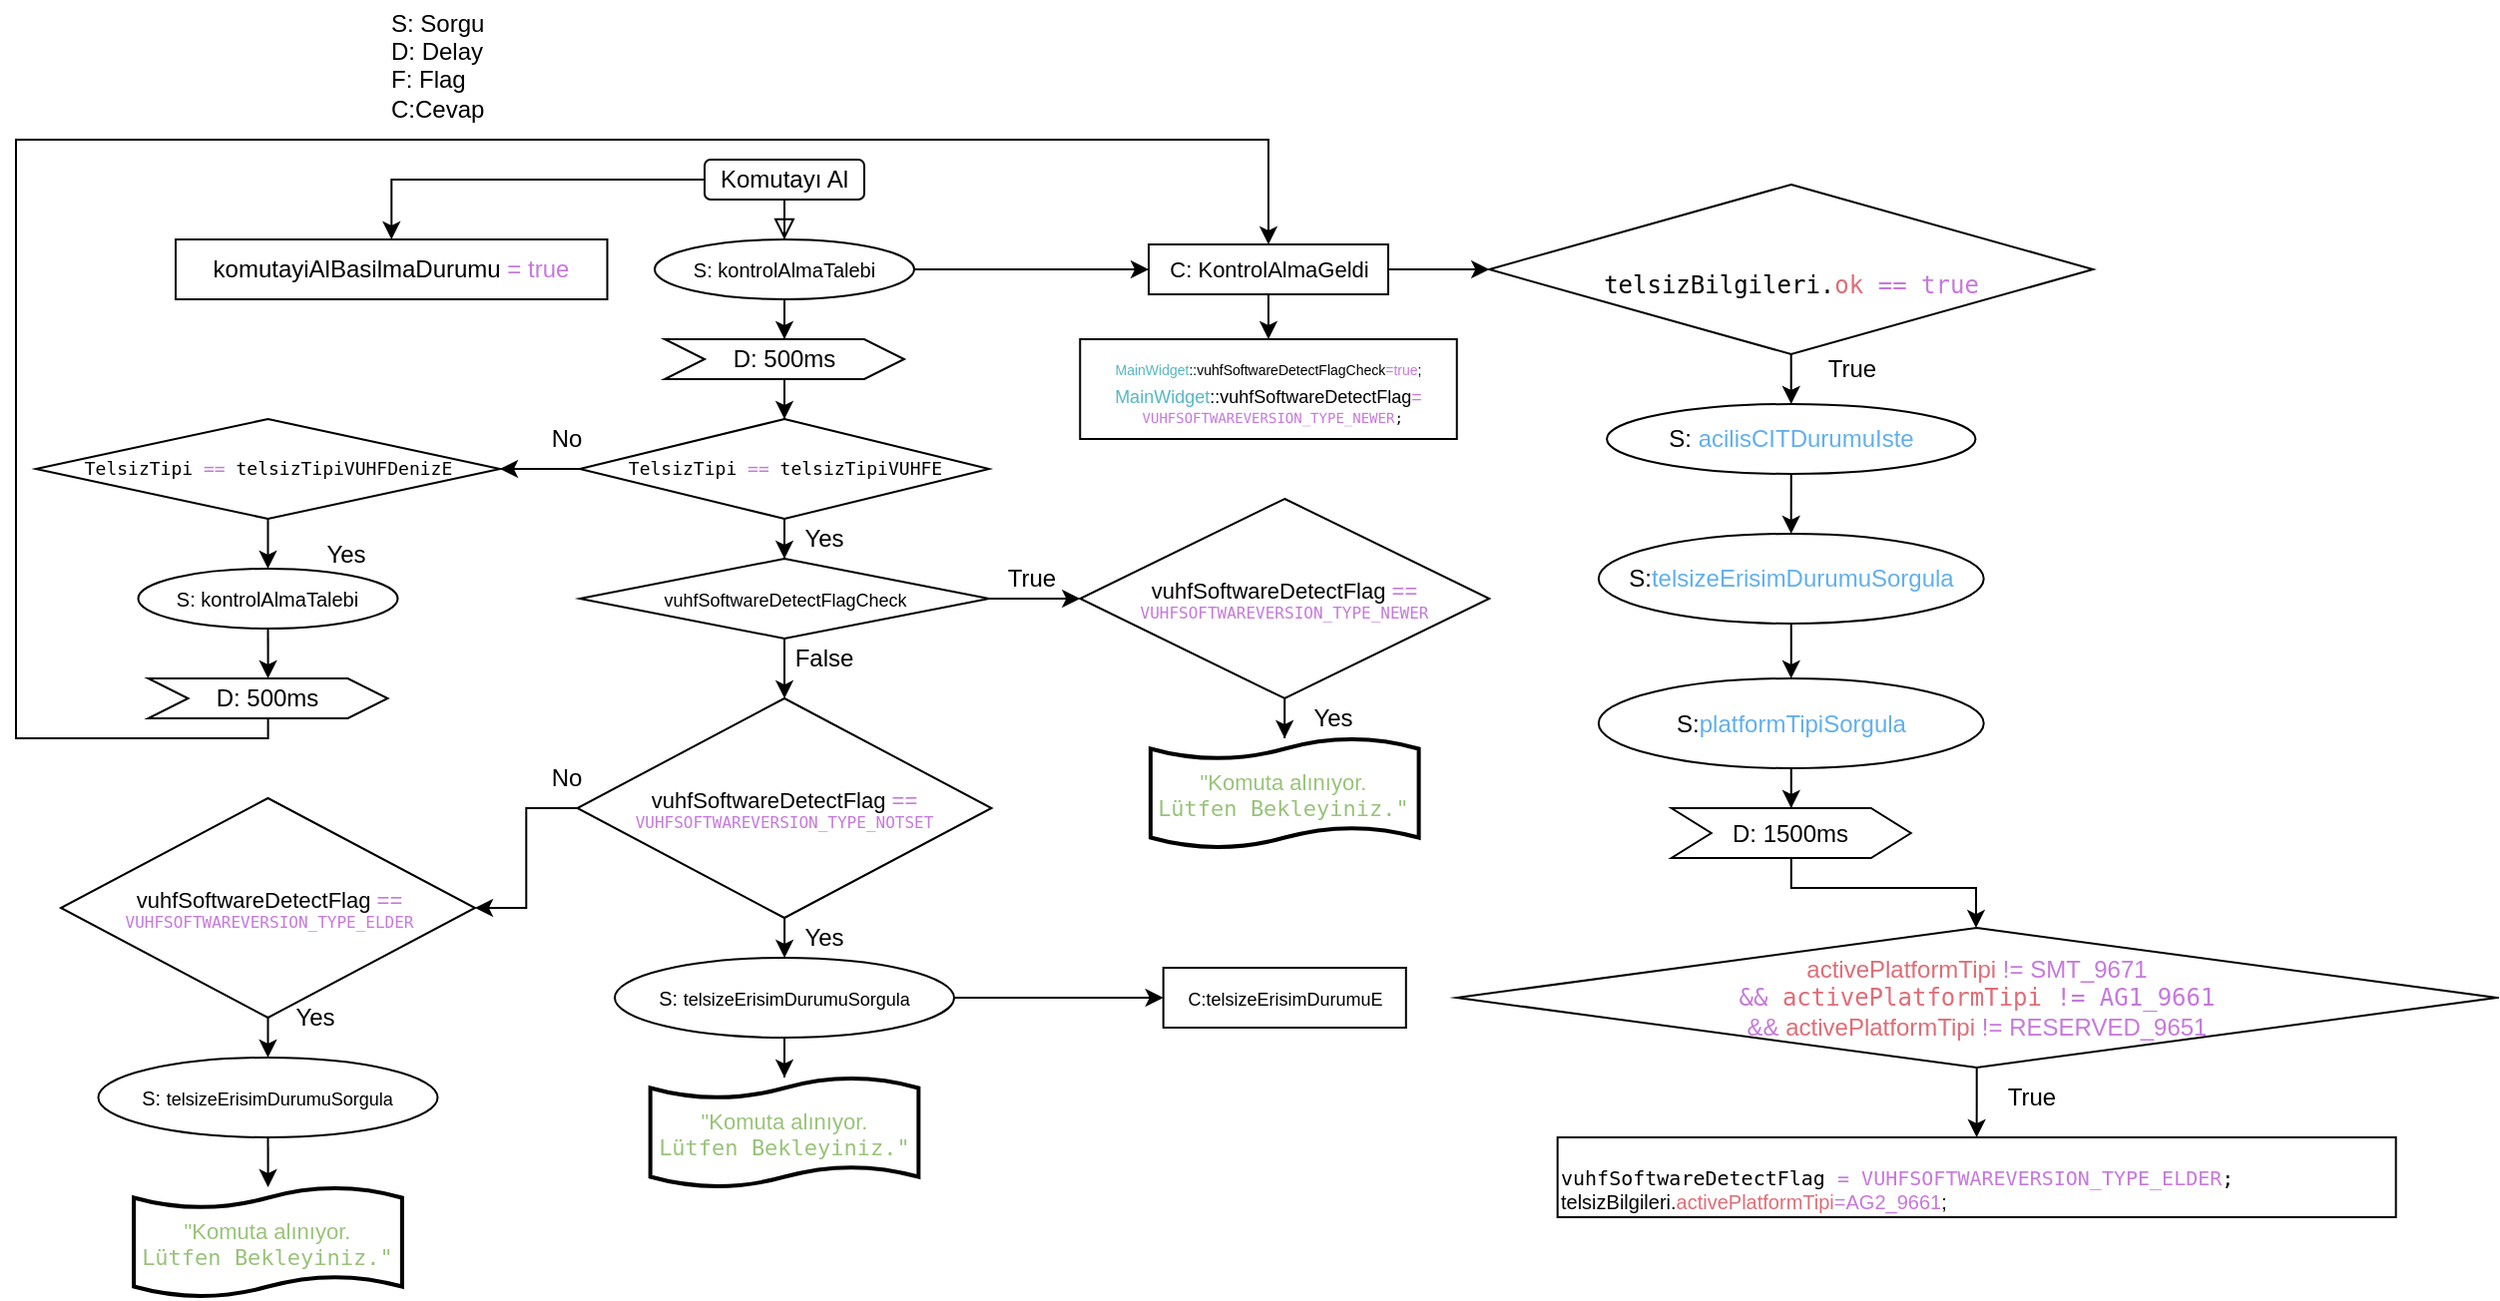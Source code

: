 <mxfile version="13.10.0" type="github">
  <diagram id="C5RBs43oDa-KdzZeNtuy" name="Page-1">
    <mxGraphModel dx="2012" dy="651" grid="1" gridSize="10" guides="1" tooltips="1" connect="1" arrows="1" fold="1" page="1" pageScale="1" pageWidth="827" pageHeight="1169" math="0" shadow="0">
      <root>
        <mxCell id="WIyWlLk6GJQsqaUBKTNV-0" />
        <mxCell id="WIyWlLk6GJQsqaUBKTNV-1" parent="WIyWlLk6GJQsqaUBKTNV-0" />
        <mxCell id="WIyWlLk6GJQsqaUBKTNV-2" value="" style="rounded=0;html=1;jettySize=auto;orthogonalLoop=1;fontSize=11;endArrow=block;endFill=0;endSize=8;strokeWidth=1;shadow=0;labelBackgroundColor=none;edgeStyle=orthogonalEdgeStyle;entryX=0.5;entryY=0;entryDx=0;entryDy=0;" parent="WIyWlLk6GJQsqaUBKTNV-1" source="WIyWlLk6GJQsqaUBKTNV-3" target="a07uq0I9f7022rg5gR0u-1" edge="1">
          <mxGeometry relative="1" as="geometry">
            <mxPoint x="200" y="120" as="targetPoint" />
          </mxGeometry>
        </mxCell>
        <mxCell id="a07uq0I9f7022rg5gR0u-80" value="" style="edgeStyle=orthogonalEdgeStyle;rounded=0;orthogonalLoop=1;jettySize=auto;html=1;" edge="1" parent="WIyWlLk6GJQsqaUBKTNV-1" source="WIyWlLk6GJQsqaUBKTNV-3" target="a07uq0I9f7022rg5gR0u-79">
          <mxGeometry relative="1" as="geometry" />
        </mxCell>
        <mxCell id="WIyWlLk6GJQsqaUBKTNV-3" value="Komutayı Al" style="rounded=1;whiteSpace=wrap;html=1;fontSize=12;glass=0;strokeWidth=1;shadow=0;" parent="WIyWlLk6GJQsqaUBKTNV-1" vertex="1">
          <mxGeometry x="165" y="80" width="80" height="20" as="geometry" />
        </mxCell>
        <mxCell id="a07uq0I9f7022rg5gR0u-11" value="" style="edgeStyle=orthogonalEdgeStyle;rounded=0;orthogonalLoop=1;jettySize=auto;html=1;" edge="1" parent="WIyWlLk6GJQsqaUBKTNV-1" source="a07uq0I9f7022rg5gR0u-1" target="a07uq0I9f7022rg5gR0u-10">
          <mxGeometry relative="1" as="geometry" />
        </mxCell>
        <mxCell id="a07uq0I9f7022rg5gR0u-27" value="" style="edgeStyle=orthogonalEdgeStyle;rounded=0;orthogonalLoop=1;jettySize=auto;html=1;" edge="1" parent="WIyWlLk6GJQsqaUBKTNV-1" source="a07uq0I9f7022rg5gR0u-1" target="a07uq0I9f7022rg5gR0u-26">
          <mxGeometry relative="1" as="geometry" />
        </mxCell>
        <mxCell id="a07uq0I9f7022rg5gR0u-1" value="&lt;font style=&quot;font-size: 10px&quot;&gt;S: kontrolAlmaTalebi&lt;/font&gt;" style="ellipse;whiteSpace=wrap;html=1;" vertex="1" parent="WIyWlLk6GJQsqaUBKTNV-1">
          <mxGeometry x="140" y="120" width="130" height="30" as="geometry" />
        </mxCell>
        <mxCell id="a07uq0I9f7022rg5gR0u-13" value="" style="edgeStyle=orthogonalEdgeStyle;rounded=0;orthogonalLoop=1;jettySize=auto;html=1;" edge="1" parent="WIyWlLk6GJQsqaUBKTNV-1" source="a07uq0I9f7022rg5gR0u-10" target="a07uq0I9f7022rg5gR0u-12">
          <mxGeometry relative="1" as="geometry" />
        </mxCell>
        <mxCell id="a07uq0I9f7022rg5gR0u-10" value="D: 500ms" style="shape=step;perimeter=stepPerimeter;whiteSpace=wrap;html=1;fixedSize=1;" vertex="1" parent="WIyWlLk6GJQsqaUBKTNV-1">
          <mxGeometry x="145" y="170" width="120" height="20" as="geometry" />
        </mxCell>
        <mxCell id="a07uq0I9f7022rg5gR0u-15" value="" style="edgeStyle=orthogonalEdgeStyle;rounded=0;orthogonalLoop=1;jettySize=auto;html=1;" edge="1" parent="WIyWlLk6GJQsqaUBKTNV-1" source="a07uq0I9f7022rg5gR0u-12" target="a07uq0I9f7022rg5gR0u-14">
          <mxGeometry relative="1" as="geometry" />
        </mxCell>
        <mxCell id="a07uq0I9f7022rg5gR0u-35" value="" style="edgeStyle=orthogonalEdgeStyle;rounded=0;orthogonalLoop=1;jettySize=auto;html=1;" edge="1" parent="WIyWlLk6GJQsqaUBKTNV-1" source="a07uq0I9f7022rg5gR0u-12" target="a07uq0I9f7022rg5gR0u-34">
          <mxGeometry relative="1" as="geometry" />
        </mxCell>
        <mxCell id="a07uq0I9f7022rg5gR0u-12" value="&lt;pre style=&quot;margin: 0px ; text-indent: 0px ; font-size: 9px&quot;&gt;TelsizTipi &lt;span style=&quot;color: #c678dd&quot;&gt;==&lt;/span&gt; telsizTipiVUHFE&lt;/pre&gt;" style="rhombus;whiteSpace=wrap;html=1;" vertex="1" parent="WIyWlLk6GJQsqaUBKTNV-1">
          <mxGeometry x="102.5" y="210" width="205" height="50" as="geometry" />
        </mxCell>
        <mxCell id="a07uq0I9f7022rg5gR0u-20" value="" style="edgeStyle=orthogonalEdgeStyle;rounded=0;orthogonalLoop=1;jettySize=auto;html=1;" edge="1" parent="WIyWlLk6GJQsqaUBKTNV-1" source="a07uq0I9f7022rg5gR0u-14" target="a07uq0I9f7022rg5gR0u-19">
          <mxGeometry relative="1" as="geometry" />
        </mxCell>
        <mxCell id="a07uq0I9f7022rg5gR0u-23" value="" style="edgeStyle=orthogonalEdgeStyle;rounded=0;orthogonalLoop=1;jettySize=auto;html=1;" edge="1" parent="WIyWlLk6GJQsqaUBKTNV-1" source="a07uq0I9f7022rg5gR0u-14" target="a07uq0I9f7022rg5gR0u-22">
          <mxGeometry relative="1" as="geometry" />
        </mxCell>
        <mxCell id="a07uq0I9f7022rg5gR0u-14" value="&lt;font style=&quot;font-size: 9px&quot;&gt;vuhfSoftwareDetectFlagCheck&lt;/font&gt;" style="rhombus;whiteSpace=wrap;html=1;" vertex="1" parent="WIyWlLk6GJQsqaUBKTNV-1">
          <mxGeometry x="102.5" y="280" width="205" height="40" as="geometry" />
        </mxCell>
        <mxCell id="a07uq0I9f7022rg5gR0u-17" value="No" style="text;html=1;strokeColor=none;fillColor=none;align=center;verticalAlign=middle;whiteSpace=wrap;rounded=0;" vertex="1" parent="WIyWlLk6GJQsqaUBKTNV-1">
          <mxGeometry x="76.25" y="210" width="40" height="20" as="geometry" />
        </mxCell>
        <mxCell id="a07uq0I9f7022rg5gR0u-18" value="Yes" style="text;html=1;strokeColor=none;fillColor=none;align=center;verticalAlign=middle;whiteSpace=wrap;rounded=0;" vertex="1" parent="WIyWlLk6GJQsqaUBKTNV-1">
          <mxGeometry x="205" y="260" width="40" height="20" as="geometry" />
        </mxCell>
        <mxCell id="a07uq0I9f7022rg5gR0u-58" value="" style="edgeStyle=orthogonalEdgeStyle;rounded=0;orthogonalLoop=1;jettySize=auto;html=1;" edge="1" parent="WIyWlLk6GJQsqaUBKTNV-1" source="a07uq0I9f7022rg5gR0u-19" target="a07uq0I9f7022rg5gR0u-54">
          <mxGeometry relative="1" as="geometry" />
        </mxCell>
        <mxCell id="a07uq0I9f7022rg5gR0u-63" value="" style="edgeStyle=orthogonalEdgeStyle;rounded=0;orthogonalLoop=1;jettySize=auto;html=1;" edge="1" parent="WIyWlLk6GJQsqaUBKTNV-1" source="a07uq0I9f7022rg5gR0u-19" target="a07uq0I9f7022rg5gR0u-62">
          <mxGeometry relative="1" as="geometry" />
        </mxCell>
        <mxCell id="a07uq0I9f7022rg5gR0u-19" value="&lt;font style=&quot;font-size: 11px&quot;&gt;&lt;font style=&quot;font-size: 11px&quot;&gt;vuhfSoftwareDetectFlag &lt;span style=&quot;color: #c678dd&quot;&gt;==&lt;/span&gt; &lt;span style=&quot;color: #c678dd&quot;&gt;&lt;/span&gt;&lt;/font&gt;&lt;br&gt;&lt;span style=&quot;color: #c678dd&quot;&gt;&lt;/span&gt;&lt;/font&gt;&lt;pre style=&quot;margin: 0px ; text-indent: 0px ; font-size: 8px&quot;&gt;&lt;font style=&quot;font-size: 8px&quot;&gt;&lt;span style=&quot;color: #c678dd&quot;&gt;VUHFSOFTWAREVERSION_TYPE_NOTSET&lt;/span&gt;&lt;/font&gt;&lt;/pre&gt;" style="rhombus;whiteSpace=wrap;html=1;" vertex="1" parent="WIyWlLk6GJQsqaUBKTNV-1">
          <mxGeometry x="101.25" y="350" width="207.5" height="110" as="geometry" />
        </mxCell>
        <mxCell id="a07uq0I9f7022rg5gR0u-21" value="False" style="text;html=1;strokeColor=none;fillColor=none;align=center;verticalAlign=middle;whiteSpace=wrap;rounded=0;" vertex="1" parent="WIyWlLk6GJQsqaUBKTNV-1">
          <mxGeometry x="205" y="320" width="40" height="20" as="geometry" />
        </mxCell>
        <mxCell id="a07uq0I9f7022rg5gR0u-31" value="" style="edgeStyle=orthogonalEdgeStyle;rounded=0;orthogonalLoop=1;jettySize=auto;html=1;" edge="1" parent="WIyWlLk6GJQsqaUBKTNV-1" source="a07uq0I9f7022rg5gR0u-22" target="a07uq0I9f7022rg5gR0u-30">
          <mxGeometry relative="1" as="geometry" />
        </mxCell>
        <mxCell id="a07uq0I9f7022rg5gR0u-22" value="&lt;font style=&quot;font-size: 11px&quot;&gt;&lt;font style=&quot;font-size: 11px&quot;&gt;vuhfSoftwareDetectFlag &lt;span style=&quot;color: #c678dd&quot;&gt;==&lt;/span&gt; &lt;span style=&quot;color: #c678dd&quot;&gt;&lt;/span&gt;&lt;/font&gt;&lt;br&gt;&lt;span style=&quot;color: #c678dd&quot;&gt;&lt;/span&gt;&lt;/font&gt;&lt;pre style=&quot;margin: 0px ; text-indent: 0px ; font-size: 8px&quot;&gt;&lt;font style=&quot;font-size: 8px&quot;&gt;&lt;span style=&quot;color: #c678dd&quot;&gt;VUHFSOFTWAREVERSION_TYPE_NEWER&lt;/span&gt;&lt;/font&gt;&lt;/pre&gt;" style="rhombus;whiteSpace=wrap;html=1;" vertex="1" parent="WIyWlLk6GJQsqaUBKTNV-1">
          <mxGeometry x="353.13" y="250" width="205" height="100" as="geometry" />
        </mxCell>
        <mxCell id="a07uq0I9f7022rg5gR0u-24" value="True" style="text;html=1;strokeColor=none;fillColor=none;align=center;verticalAlign=middle;whiteSpace=wrap;rounded=0;" vertex="1" parent="WIyWlLk6GJQsqaUBKTNV-1">
          <mxGeometry x="308.75" y="280" width="40" height="20" as="geometry" />
        </mxCell>
        <mxCell id="a07uq0I9f7022rg5gR0u-25" value="&lt;div align=&quot;left&quot;&gt;S: Sorgu&lt;br&gt;D: Delay&lt;br&gt;F: Flag&lt;br&gt;&lt;/div&gt;&lt;div align=&quot;left&quot;&gt;C:Cevap&lt;/div&gt;&lt;div align=&quot;left&quot;&gt;&lt;br&gt;&lt;/div&gt;" style="text;html=1;align=left;verticalAlign=middle;resizable=0;points=[];autosize=1;" vertex="1" parent="WIyWlLk6GJQsqaUBKTNV-1">
          <mxGeometry x="6.25" width="70" height="80" as="geometry" />
        </mxCell>
        <mxCell id="a07uq0I9f7022rg5gR0u-29" value="" style="edgeStyle=orthogonalEdgeStyle;rounded=0;orthogonalLoop=1;jettySize=auto;html=1;" edge="1" parent="WIyWlLk6GJQsqaUBKTNV-1" source="a07uq0I9f7022rg5gR0u-26" target="a07uq0I9f7022rg5gR0u-28">
          <mxGeometry relative="1" as="geometry" />
        </mxCell>
        <mxCell id="a07uq0I9f7022rg5gR0u-84" value="" style="edgeStyle=orthogonalEdgeStyle;rounded=0;orthogonalLoop=1;jettySize=auto;html=1;" edge="1" parent="WIyWlLk6GJQsqaUBKTNV-1" source="a07uq0I9f7022rg5gR0u-26" target="a07uq0I9f7022rg5gR0u-83">
          <mxGeometry relative="1" as="geometry" />
        </mxCell>
        <mxCell id="a07uq0I9f7022rg5gR0u-26" value="&lt;font style=&quot;font-size: 11px&quot;&gt;C: KontrolAlmaGeldi&lt;/font&gt;" style="whiteSpace=wrap;html=1;" vertex="1" parent="WIyWlLk6GJQsqaUBKTNV-1">
          <mxGeometry x="387.5" y="122.5" width="120" height="25" as="geometry" />
        </mxCell>
        <mxCell id="a07uq0I9f7022rg5gR0u-28" value="&lt;font style=&quot;font-size: 7px&quot;&gt;&lt;span style=&quot;color: #56b6c2&quot;&gt;MainWidget&lt;/span&gt;::vuhfSoftwareDetectFlagCheck&lt;span style=&quot;color: #c678dd&quot;&gt;=&lt;/span&gt;&lt;span style=&quot;color: #c678dd&quot;&gt;true&lt;/span&gt;;&lt;/font&gt;&lt;font style=&quot;font-size: 9px&quot;&gt;&lt;span style=&quot;color: #56b6c2&quot;&gt;&lt;br&gt;MainWidget&lt;/span&gt;::vuhfSoftwareDetectFlag&lt;span style=&quot;color: #c678dd&quot;&gt;=&lt;/span&gt;&lt;/font&gt;&lt;br&gt;&lt;pre style=&quot;margin: 0px ; text-indent: 0px ; font-size: 7px&quot;&gt;&lt;font style=&quot;font-size: 7px&quot;&gt; &lt;span style=&quot;color: #c678dd&quot;&gt;VUHFSOFTWAREVERSION_TYPE_NEWER&lt;/span&gt;;&lt;/font&gt;&lt;/pre&gt;" style="whiteSpace=wrap;html=1;" vertex="1" parent="WIyWlLk6GJQsqaUBKTNV-1">
          <mxGeometry x="353.13" y="170" width="188.75" height="50" as="geometry" />
        </mxCell>
        <mxCell id="a07uq0I9f7022rg5gR0u-30" value="&lt;font style=&quot;font-size: 11px&quot;&gt;&lt;span style=&quot;color: #98c379&quot;&gt;&quot;Komuta&lt;/span&gt; &lt;span style=&quot;color: #98c379&quot;&gt;alınıyor.&lt;/span&gt;&lt;/font&gt;&lt;br&gt;&lt;font style=&quot;font-size: 11px&quot;&gt;&lt;span style=&quot;color: #98c379&quot;&gt;&lt;/span&gt;&lt;/font&gt;&lt;pre style=&quot;margin: 0px ; text-indent: 0px ; font-size: 11px&quot;&gt;&lt;font style=&quot;font-size: 11px&quot;&gt;&lt;span style=&quot;color: #98c379&quot;&gt;Lütfen&lt;/span&gt; &lt;span style=&quot;color: #98c379&quot;&gt;Bekleyiniz.&quot;&lt;/span&gt;&lt;/font&gt;&lt;/pre&gt;" style="shape=tape;whiteSpace=wrap;html=1;strokeWidth=2;size=0.19" vertex="1" parent="WIyWlLk6GJQsqaUBKTNV-1">
          <mxGeometry x="388.44" y="370" width="134.37" height="55" as="geometry" />
        </mxCell>
        <mxCell id="a07uq0I9f7022rg5gR0u-33" value="Yes" style="text;html=1;strokeColor=none;fillColor=none;align=center;verticalAlign=middle;whiteSpace=wrap;rounded=0;" vertex="1" parent="WIyWlLk6GJQsqaUBKTNV-1">
          <mxGeometry x="460" y="350" width="40" height="20" as="geometry" />
        </mxCell>
        <mxCell id="a07uq0I9f7022rg5gR0u-47" value="" style="edgeStyle=orthogonalEdgeStyle;rounded=0;orthogonalLoop=1;jettySize=auto;html=1;" edge="1" parent="WIyWlLk6GJQsqaUBKTNV-1" source="a07uq0I9f7022rg5gR0u-34" target="a07uq0I9f7022rg5gR0u-43">
          <mxGeometry relative="1" as="geometry" />
        </mxCell>
        <mxCell id="a07uq0I9f7022rg5gR0u-34" value="&lt;pre style=&quot;margin: 0px ; text-indent: 0px ; font-size: 9px&quot;&gt;TelsizTipi &lt;span style=&quot;color: #c678dd&quot;&gt;==&lt;/span&gt; telsizTipiVUHFDenizE&lt;/pre&gt;" style="rhombus;whiteSpace=wrap;html=1;" vertex="1" parent="WIyWlLk6GJQsqaUBKTNV-1">
          <mxGeometry x="-170" y="210" width="232.5" height="50" as="geometry" />
        </mxCell>
        <mxCell id="a07uq0I9f7022rg5gR0u-38" value="&lt;div&gt;Yes&lt;/div&gt;&lt;div&gt;&lt;br&gt;&lt;/div&gt;" style="text;html=1;align=center;verticalAlign=middle;resizable=0;points=[];autosize=1;" vertex="1" parent="WIyWlLk6GJQsqaUBKTNV-1">
          <mxGeometry x="-35" y="270" width="40" height="30" as="geometry" />
        </mxCell>
        <mxCell id="a07uq0I9f7022rg5gR0u-48" value="" style="edgeStyle=orthogonalEdgeStyle;rounded=0;orthogonalLoop=1;jettySize=auto;html=1;" edge="1" parent="WIyWlLk6GJQsqaUBKTNV-1" source="a07uq0I9f7022rg5gR0u-43" target="a07uq0I9f7022rg5gR0u-44">
          <mxGeometry relative="1" as="geometry" />
        </mxCell>
        <mxCell id="a07uq0I9f7022rg5gR0u-43" value="&lt;font style=&quot;font-size: 10px&quot;&gt;S: kontrolAlmaTalebi&lt;/font&gt;" style="ellipse;whiteSpace=wrap;html=1;" vertex="1" parent="WIyWlLk6GJQsqaUBKTNV-1">
          <mxGeometry x="-118.75" y="285" width="130" height="30" as="geometry" />
        </mxCell>
        <mxCell id="a07uq0I9f7022rg5gR0u-51" value="" style="edgeStyle=orthogonalEdgeStyle;rounded=0;orthogonalLoop=1;jettySize=auto;html=1;entryX=0.5;entryY=0;entryDx=0;entryDy=0;" edge="1" parent="WIyWlLk6GJQsqaUBKTNV-1" source="a07uq0I9f7022rg5gR0u-44" target="a07uq0I9f7022rg5gR0u-26">
          <mxGeometry relative="1" as="geometry">
            <mxPoint x="360" y="10" as="targetPoint" />
            <Array as="points">
              <mxPoint x="-180" y="370" />
              <mxPoint x="-180" y="70" />
              <mxPoint x="448" y="70" />
            </Array>
          </mxGeometry>
        </mxCell>
        <mxCell id="a07uq0I9f7022rg5gR0u-44" value="D: 500ms" style="shape=step;perimeter=stepPerimeter;whiteSpace=wrap;html=1;fixedSize=1;" vertex="1" parent="WIyWlLk6GJQsqaUBKTNV-1">
          <mxGeometry x="-113.75" y="340" width="120" height="20" as="geometry" />
        </mxCell>
        <mxCell id="a07uq0I9f7022rg5gR0u-60" value="" style="edgeStyle=orthogonalEdgeStyle;rounded=0;orthogonalLoop=1;jettySize=auto;html=1;" edge="1" parent="WIyWlLk6GJQsqaUBKTNV-1" source="a07uq0I9f7022rg5gR0u-54" target="a07uq0I9f7022rg5gR0u-59">
          <mxGeometry relative="1" as="geometry" />
        </mxCell>
        <mxCell id="a07uq0I9f7022rg5gR0u-82" value="" style="edgeStyle=orthogonalEdgeStyle;rounded=0;orthogonalLoop=1;jettySize=auto;html=1;" edge="1" parent="WIyWlLk6GJQsqaUBKTNV-1" source="a07uq0I9f7022rg5gR0u-54" target="a07uq0I9f7022rg5gR0u-81">
          <mxGeometry relative="1" as="geometry" />
        </mxCell>
        <mxCell id="a07uq0I9f7022rg5gR0u-54" value="&lt;font style=&quot;font-size: 10px&quot;&gt;S: &lt;/font&gt;&lt;font style=&quot;font-size: 9px&quot;&gt;telsizeErisimDurumuSorgula&lt;/font&gt;" style="ellipse;whiteSpace=wrap;html=1;" vertex="1" parent="WIyWlLk6GJQsqaUBKTNV-1">
          <mxGeometry x="120" y="480" width="170" height="40" as="geometry" />
        </mxCell>
        <mxCell id="a07uq0I9f7022rg5gR0u-59" value="&lt;font style=&quot;font-size: 11px&quot;&gt;&lt;span style=&quot;color: #98c379&quot;&gt;&quot;Komuta&lt;/span&gt; &lt;span style=&quot;color: #98c379&quot;&gt;alınıyor.&lt;/span&gt;&lt;/font&gt;&lt;br&gt;&lt;font style=&quot;font-size: 11px&quot;&gt;&lt;span style=&quot;color: #98c379&quot;&gt;&lt;/span&gt;&lt;/font&gt;&lt;pre style=&quot;margin: 0px ; text-indent: 0px ; font-size: 11px&quot;&gt;&lt;font style=&quot;font-size: 11px&quot;&gt;&lt;span style=&quot;color: #98c379&quot;&gt;Lütfen&lt;/span&gt; &lt;span style=&quot;color: #98c379&quot;&gt;Bekleyiniz.&quot;&lt;/span&gt;&lt;/font&gt;&lt;/pre&gt;" style="shape=tape;whiteSpace=wrap;html=1;strokeWidth=2;size=0.19" vertex="1" parent="WIyWlLk6GJQsqaUBKTNV-1">
          <mxGeometry x="137.82" y="540" width="134.37" height="55" as="geometry" />
        </mxCell>
        <mxCell id="a07uq0I9f7022rg5gR0u-61" value="Yes" style="text;html=1;strokeColor=none;fillColor=none;align=center;verticalAlign=middle;whiteSpace=wrap;rounded=0;" vertex="1" parent="WIyWlLk6GJQsqaUBKTNV-1">
          <mxGeometry x="205" y="460" width="40" height="20" as="geometry" />
        </mxCell>
        <mxCell id="a07uq0I9f7022rg5gR0u-73" value="" style="edgeStyle=orthogonalEdgeStyle;rounded=0;orthogonalLoop=1;jettySize=auto;html=1;" edge="1" parent="WIyWlLk6GJQsqaUBKTNV-1" source="a07uq0I9f7022rg5gR0u-62" target="a07uq0I9f7022rg5gR0u-72">
          <mxGeometry relative="1" as="geometry" />
        </mxCell>
        <mxCell id="a07uq0I9f7022rg5gR0u-62" value="&lt;font style=&quot;font-size: 11px&quot;&gt;&lt;font style=&quot;font-size: 11px&quot;&gt;vuhfSoftwareDetectFlag &lt;span style=&quot;color: #c678dd&quot;&gt;==&lt;/span&gt; &lt;span style=&quot;color: #c678dd&quot;&gt;&lt;/span&gt;&lt;/font&gt;&lt;br&gt;&lt;span style=&quot;color: #c678dd&quot;&gt;&lt;/span&gt;&lt;/font&gt;&lt;pre style=&quot;margin: 0px ; text-indent: 0px ; font-size: 8px&quot;&gt;&lt;font style=&quot;font-size: 8px&quot;&gt;&lt;span style=&quot;color: #c678dd&quot;&gt;VUHFSOFTWAREVERSION_TYPE_ELDER&lt;/span&gt;&lt;/font&gt;&lt;/pre&gt;" style="rhombus;whiteSpace=wrap;html=1;" vertex="1" parent="WIyWlLk6GJQsqaUBKTNV-1">
          <mxGeometry x="-157.5" y="400" width="207.5" height="110" as="geometry" />
        </mxCell>
        <mxCell id="a07uq0I9f7022rg5gR0u-64" value="No" style="text;html=1;strokeColor=none;fillColor=none;align=center;verticalAlign=middle;whiteSpace=wrap;rounded=0;" vertex="1" parent="WIyWlLk6GJQsqaUBKTNV-1">
          <mxGeometry x="76.25" y="380" width="40" height="20" as="geometry" />
        </mxCell>
        <mxCell id="a07uq0I9f7022rg5gR0u-75" value="" style="edgeStyle=orthogonalEdgeStyle;rounded=0;orthogonalLoop=1;jettySize=auto;html=1;" edge="1" parent="WIyWlLk6GJQsqaUBKTNV-1" source="a07uq0I9f7022rg5gR0u-72" target="a07uq0I9f7022rg5gR0u-74">
          <mxGeometry relative="1" as="geometry" />
        </mxCell>
        <mxCell id="a07uq0I9f7022rg5gR0u-72" value="&lt;font style=&quot;font-size: 10px&quot;&gt;S: &lt;/font&gt;&lt;font style=&quot;font-size: 9px&quot;&gt;telsizeErisimDurumuSorgula&lt;/font&gt;" style="ellipse;whiteSpace=wrap;html=1;" vertex="1" parent="WIyWlLk6GJQsqaUBKTNV-1">
          <mxGeometry x="-138.75" y="530" width="170" height="40" as="geometry" />
        </mxCell>
        <mxCell id="a07uq0I9f7022rg5gR0u-74" value="&lt;font style=&quot;font-size: 11px&quot;&gt;&lt;span style=&quot;color: #98c379&quot;&gt;&quot;Komuta&lt;/span&gt; &lt;span style=&quot;color: #98c379&quot;&gt;alınıyor.&lt;/span&gt;&lt;/font&gt;&lt;br&gt;&lt;font style=&quot;font-size: 11px&quot;&gt;&lt;span style=&quot;color: #98c379&quot;&gt;&lt;/span&gt;&lt;/font&gt;&lt;pre style=&quot;margin: 0px ; text-indent: 0px ; font-size: 11px&quot;&gt;&lt;font style=&quot;font-size: 11px&quot;&gt;&lt;span style=&quot;color: #98c379&quot;&gt;Lütfen&lt;/span&gt; &lt;span style=&quot;color: #98c379&quot;&gt;Bekleyiniz.&quot;&lt;/span&gt;&lt;/font&gt;&lt;/pre&gt;" style="shape=tape;whiteSpace=wrap;html=1;strokeWidth=2;size=0.19" vertex="1" parent="WIyWlLk6GJQsqaUBKTNV-1">
          <mxGeometry x="-120.93" y="595" width="134.37" height="55" as="geometry" />
        </mxCell>
        <mxCell id="a07uq0I9f7022rg5gR0u-76" value="Yes" style="text;html=1;strokeColor=none;fillColor=none;align=center;verticalAlign=middle;whiteSpace=wrap;rounded=0;" vertex="1" parent="WIyWlLk6GJQsqaUBKTNV-1">
          <mxGeometry x="-50" y="500" width="40" height="20" as="geometry" />
        </mxCell>
        <mxCell id="a07uq0I9f7022rg5gR0u-79" value="&lt;span style=&quot;color: #56b6c2&quot;&gt;&lt;/span&gt;komutayiAlBasilmaDurumu &lt;span style=&quot;color: #c678dd&quot;&gt;=&lt;/span&gt; &lt;span style=&quot;color: #c678dd&quot;&gt;true&lt;/span&gt;" style="whiteSpace=wrap;html=1;" vertex="1" parent="WIyWlLk6GJQsqaUBKTNV-1">
          <mxGeometry x="-100" y="120" width="216.25" height="30" as="geometry" />
        </mxCell>
        <mxCell id="a07uq0I9f7022rg5gR0u-81" value="&lt;font style=&quot;font-size: 9px&quot;&gt;C:&lt;/font&gt;&lt;font style=&quot;font-size: 11px&quot; size=&quot;1&quot;&gt;&lt;span style=&quot;font-size: 9px&quot;&gt;telsizeErisimDurumuE&lt;/span&gt;&lt;/font&gt;" style="whiteSpace=wrap;html=1;" vertex="1" parent="WIyWlLk6GJQsqaUBKTNV-1">
          <mxGeometry x="394.84" y="485" width="121.56" height="30" as="geometry" />
        </mxCell>
        <mxCell id="a07uq0I9f7022rg5gR0u-86" value="" style="edgeStyle=orthogonalEdgeStyle;rounded=0;orthogonalLoop=1;jettySize=auto;html=1;" edge="1" parent="WIyWlLk6GJQsqaUBKTNV-1" source="a07uq0I9f7022rg5gR0u-83" target="a07uq0I9f7022rg5gR0u-85">
          <mxGeometry relative="1" as="geometry" />
        </mxCell>
        <mxCell id="a07uq0I9f7022rg5gR0u-83" value="&lt;br&gt;&lt;pre style=&quot;margin-top: 0px ; margin-bottom: 0px ; margin-left: 0px ; margin-right: 0px ; text-indent: 0px&quot;&gt;telsizBilgileri.&lt;span style=&quot;color: #e06c75&quot;&gt;ok&lt;/span&gt; &lt;span style=&quot;color: #c678dd&quot;&gt;==&lt;/span&gt; &lt;span style=&quot;color: #c678dd&quot;&gt;true&lt;/span&gt;&lt;/pre&gt;" style="rhombus;whiteSpace=wrap;html=1;" vertex="1" parent="WIyWlLk6GJQsqaUBKTNV-1">
          <mxGeometry x="558.13" y="92.5" width="302.5" height="85" as="geometry" />
        </mxCell>
        <mxCell id="a07uq0I9f7022rg5gR0u-89" value="" style="edgeStyle=orthogonalEdgeStyle;rounded=0;orthogonalLoop=1;jettySize=auto;html=1;" edge="1" parent="WIyWlLk6GJQsqaUBKTNV-1" source="a07uq0I9f7022rg5gR0u-85" target="a07uq0I9f7022rg5gR0u-88">
          <mxGeometry relative="1" as="geometry" />
        </mxCell>
        <mxCell id="a07uq0I9f7022rg5gR0u-85" value="S:&lt;span style=&quot;color: #61afef&quot;&gt; acilisCITDurumuIste&lt;/span&gt;" style="ellipse;whiteSpace=wrap;html=1;" vertex="1" parent="WIyWlLk6GJQsqaUBKTNV-1">
          <mxGeometry x="617.04" y="202.5" width="184.69" height="35" as="geometry" />
        </mxCell>
        <mxCell id="a07uq0I9f7022rg5gR0u-87" value="True" style="text;html=1;strokeColor=none;fillColor=none;align=center;verticalAlign=middle;whiteSpace=wrap;rounded=0;" vertex="1" parent="WIyWlLk6GJQsqaUBKTNV-1">
          <mxGeometry x="720" y="175" width="40" height="20" as="geometry" />
        </mxCell>
        <mxCell id="a07uq0I9f7022rg5gR0u-91" value="" style="edgeStyle=orthogonalEdgeStyle;rounded=0;orthogonalLoop=1;jettySize=auto;html=1;" edge="1" parent="WIyWlLk6GJQsqaUBKTNV-1" source="a07uq0I9f7022rg5gR0u-88" target="a07uq0I9f7022rg5gR0u-90">
          <mxGeometry relative="1" as="geometry" />
        </mxCell>
        <mxCell id="a07uq0I9f7022rg5gR0u-88" value="S:&lt;span style=&quot;color: #61afef&quot;&gt;&lt;/span&gt;&lt;span style=&quot;color: #61afef&quot;&gt;telsizeErisimDurumuSorgula&lt;/span&gt;" style="ellipse;whiteSpace=wrap;html=1;" vertex="1" parent="WIyWlLk6GJQsqaUBKTNV-1">
          <mxGeometry x="612.9" y="267.5" width="192.96" height="45" as="geometry" />
        </mxCell>
        <mxCell id="a07uq0I9f7022rg5gR0u-93" value="" style="edgeStyle=orthogonalEdgeStyle;rounded=0;orthogonalLoop=1;jettySize=auto;html=1;" edge="1" parent="WIyWlLk6GJQsqaUBKTNV-1" source="a07uq0I9f7022rg5gR0u-90" target="a07uq0I9f7022rg5gR0u-92">
          <mxGeometry relative="1" as="geometry" />
        </mxCell>
        <mxCell id="a07uq0I9f7022rg5gR0u-90" value="S:&lt;span style=&quot;color: #61afef&quot;&gt;&lt;/span&gt;&lt;span style=&quot;color: #61afef&quot;&gt;platformTipiSorgula&lt;/span&gt;" style="ellipse;whiteSpace=wrap;html=1;" vertex="1" parent="WIyWlLk6GJQsqaUBKTNV-1">
          <mxGeometry x="612.9" y="340" width="192.96" height="45" as="geometry" />
        </mxCell>
        <mxCell id="a07uq0I9f7022rg5gR0u-95" value="" style="edgeStyle=orthogonalEdgeStyle;rounded=0;orthogonalLoop=1;jettySize=auto;html=1;" edge="1" parent="WIyWlLk6GJQsqaUBKTNV-1" source="a07uq0I9f7022rg5gR0u-92" target="a07uq0I9f7022rg5gR0u-94">
          <mxGeometry relative="1" as="geometry">
            <Array as="points">
              <mxPoint x="709" y="445" />
              <mxPoint x="802" y="445" />
            </Array>
          </mxGeometry>
        </mxCell>
        <mxCell id="a07uq0I9f7022rg5gR0u-92" value="D: 1500ms" style="shape=step;perimeter=stepPerimeter;whiteSpace=wrap;html=1;fixedSize=1;" vertex="1" parent="WIyWlLk6GJQsqaUBKTNV-1">
          <mxGeometry x="649.38" y="405" width="120" height="25" as="geometry" />
        </mxCell>
        <mxCell id="a07uq0I9f7022rg5gR0u-97" value="" style="edgeStyle=orthogonalEdgeStyle;rounded=0;orthogonalLoop=1;jettySize=auto;html=1;" edge="1" parent="WIyWlLk6GJQsqaUBKTNV-1" source="a07uq0I9f7022rg5gR0u-94" target="a07uq0I9f7022rg5gR0u-96">
          <mxGeometry relative="1" as="geometry" />
        </mxCell>
        <mxCell id="a07uq0I9f7022rg5gR0u-94" value="&lt;span style=&quot;color: #e06c75&quot;&gt;activePlatformTipi&lt;/span&gt; &lt;span style=&quot;color: #c678dd&quot;&gt;!=&lt;/span&gt; &lt;span style=&quot;color: #c678dd&quot;&gt;SMT_9671&lt;/span&gt;&lt;br&gt;&lt;pre style=&quot;margin-top: 0px ; margin-bottom: 0px ; margin-left: 0px ; margin-right: 0px ; text-indent: 0px&quot;&gt;&lt;span style=&quot;color: #c678dd&quot;&gt;&amp;amp;&amp;amp;&lt;/span&gt; &lt;span style=&quot;color: #e06c75&quot;&gt;activePlatformTipi&lt;/span&gt; &lt;span style=&quot;color: #c678dd&quot;&gt;!=&lt;/span&gt; &lt;span style=&quot;color: #c678dd&quot;&gt;AG1_9661&lt;/span&gt;&lt;br&gt;&lt;/pre&gt;&lt;span style=&quot;color: #c678dd&quot;&gt;&amp;amp;&amp;amp;&lt;/span&gt; &lt;span style=&quot;color: #e06c75&quot;&gt;activePlatformTipi&lt;/span&gt; &lt;span style=&quot;color: #c678dd&quot;&gt;!=&lt;/span&gt; &lt;span style=&quot;color: #c678dd&quot;&gt;RESERVED_9651&lt;/span&gt;" style="rhombus;whiteSpace=wrap;html=1;" vertex="1" parent="WIyWlLk6GJQsqaUBKTNV-1">
          <mxGeometry x="541.88" y="465" width="520.93" height="70" as="geometry" />
        </mxCell>
        <mxCell id="a07uq0I9f7022rg5gR0u-96" value="&lt;div style=&quot;font-size: 10px&quot; align=&quot;left&quot;&gt;&lt;font style=&quot;font-size: 10px&quot;&gt;&lt;br&gt;&lt;/font&gt;&lt;pre style=&quot;margin-top: 0px ; margin-bottom: 0px ; margin-left: 0px ; margin-right: 0px ; text-indent: 0px&quot;&gt;&lt;font style=&quot;font-size: 10px&quot;&gt;&lt;span style=&quot;color: #56b6c2&quot;&gt;&lt;/span&gt;vuhfSoftwareDetectFlag &lt;span style=&quot;color: #c678dd&quot;&gt;=&lt;/span&gt; &lt;span style=&quot;color: #c678dd&quot;&gt;VUHFSOFTWAREVERSION_TYPE_ELDER&lt;/span&gt;;&lt;/font&gt;&lt;/pre&gt;&lt;font style=&quot;font-size: 10px&quot;&gt;telsizBilgileri.&lt;span style=&quot;color: #e06c75&quot;&gt;activePlatformTipi&lt;/span&gt;&lt;span style=&quot;color: #c678dd&quot;&gt;=&lt;/span&gt;&lt;span style=&quot;color: #c678dd&quot;&gt;AG2_9661&lt;/span&gt;;&lt;/font&gt;&lt;/div&gt;  " style="whiteSpace=wrap;html=1;align=left;" vertex="1" parent="WIyWlLk6GJQsqaUBKTNV-1">
          <mxGeometry x="592.34" y="570" width="420" height="40" as="geometry" />
        </mxCell>
        <mxCell id="a07uq0I9f7022rg5gR0u-98" value="True" style="text;html=1;strokeColor=none;fillColor=none;align=center;verticalAlign=middle;whiteSpace=wrap;rounded=0;" vertex="1" parent="WIyWlLk6GJQsqaUBKTNV-1">
          <mxGeometry x="810" y="530" width="40" height="40" as="geometry" />
        </mxCell>
      </root>
    </mxGraphModel>
  </diagram>
</mxfile>
